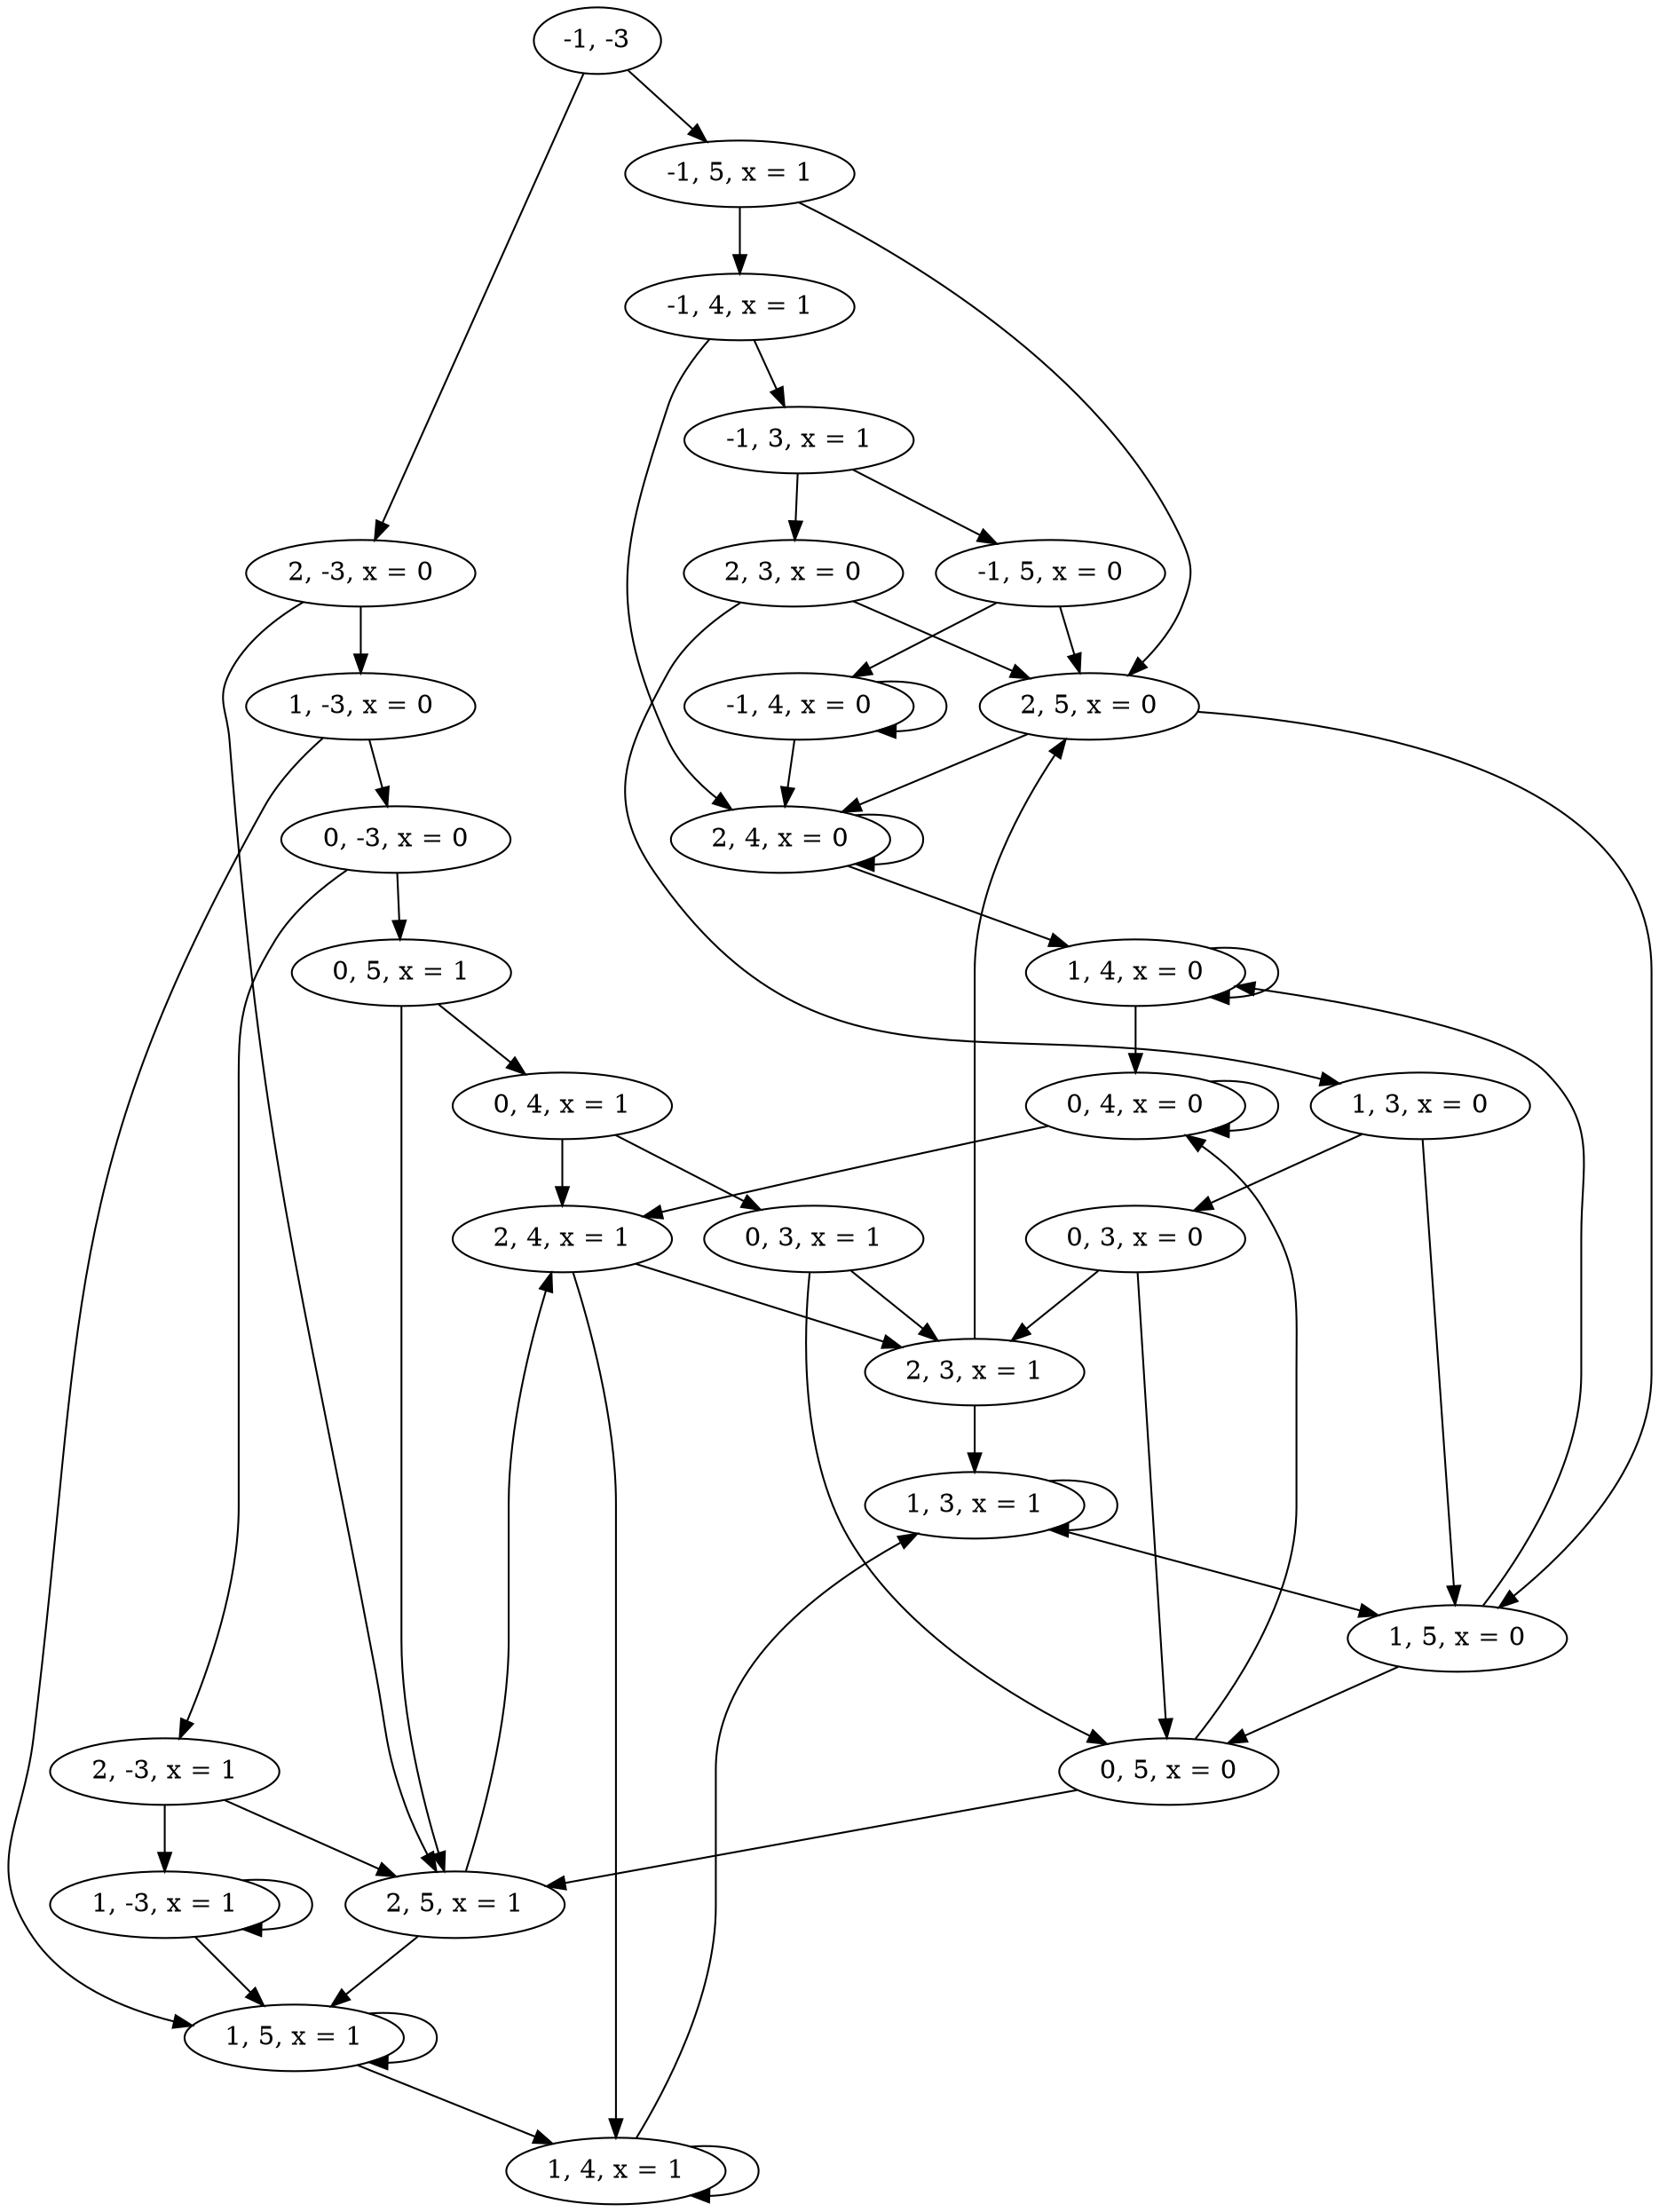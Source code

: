 digraph G{
"-1, -3" -> "-1, 5, x = 1";
"-1, -3" -> "2, -3, x = 0";
"-1, 5, x = 1" -> "-1, 4, x = 1";
"-1, 5, x = 1" -> "2, 5, x = 0";
"-1, 4, x = 1" -> "-1, 3, x = 1";
"-1, 4, x = 1" -> "2, 4, x = 0";
"-1, 3, x = 1" -> "-1, 5, x = 0";
"-1, 3, x = 1" -> "2, 3, x = 0";
"-1, 5, x = 0" -> "-1, 4, x = 0";
"-1, 5, x = 0" -> "2, 5, x = 0";
"-1, 4, x = 0" -> "-1, 4, x = 0";
"-1, 4, x = 0" -> "2, 4, x = 0";
"2, -3, x = 0" -> "1, -3, x = 0";
"2, -3, x = 0" -> "2, 5, x = 1";
"1, -3, x = 0" -> "0, -3, x = 0";
"1, -3, x = 0" -> "1, 5, x = 1";
"0, -3, x = 0" -> "0, 5, x = 1";
"0, -3, x = 0" -> "2, -3, x = 1";
"0, 5, x = 1" -> "0, 4, x = 1";
"0, 5, x = 1" -> "2, 5, x = 1";
"0, 4, x = 1" -> "0, 3, x = 1";
"0, 4, x = 1" -> "2, 4, x = 1";
"0, 3, x = 1" -> "0, 5, x = 0";
"0, 3, x = 1" -> "2, 3, x = 1";
"0, 5, x = 0" -> "0, 4, x = 0";
"0, 5, x = 0" -> "2, 5, x = 1";
"0, 4, x = 0" -> "0, 4, x = 0";
"0, 4, x = 0" -> "2, 4, x = 1";
"1, 5, x = 1" -> "1, 4, x = 1";
"1, 5, x = 1" -> "1, 5, x = 1";
"1, 4, x = 1" -> "1, 3, x = 1";
"1, 4, x = 1" -> "1, 4, x = 1";
"1, 3, x = 1" -> "1, 3, x = 1";
"1, 3, x = 1" -> "1, 5, x = 0";
"1, 5, x = 0" -> "0, 5, x = 0";
"1, 5, x = 0" -> "1, 4, x = 0";
"1, 4, x = 0" -> "0, 4, x = 0";
"1, 4, x = 0" -> "1, 4, x = 0";
"2, -3, x = 1" -> "1, -3, x = 1";
"2, -3, x = 1" -> "2, 5, x = 1";
"1, -3, x = 1" -> "1, -3, x = 1";
"1, -3, x = 1" -> "1, 5, x = 1";
"2, 3, x = 0" -> "1, 3, x = 0";
"2, 3, x = 0" -> "2, 5, x = 0";
"1, 3, x = 0" -> "0, 3, x = 0";
"1, 3, x = 0" -> "1, 5, x = 0";
"0, 3, x = 0" -> "0, 5, x = 0";
"0, 3, x = 0" -> "2, 3, x = 1";
"2, 3, x = 1" -> "1, 3, x = 1";
"2, 3, x = 1" -> "2, 5, x = 0";
"2, 4, x = 0" -> "1, 4, x = 0";
"2, 4, x = 0" -> "2, 4, x = 0";
"2, 4, x = 1" -> "1, 4, x = 1";
"2, 4, x = 1" -> "2, 3, x = 1";
"2, 5, x = 0" -> "1, 5, x = 0";
"2, 5, x = 0" -> "2, 4, x = 0";
"2, 5, x = 1" -> "1, 5, x = 1";
"2, 5, x = 1" -> "2, 4, x = 1";
}
